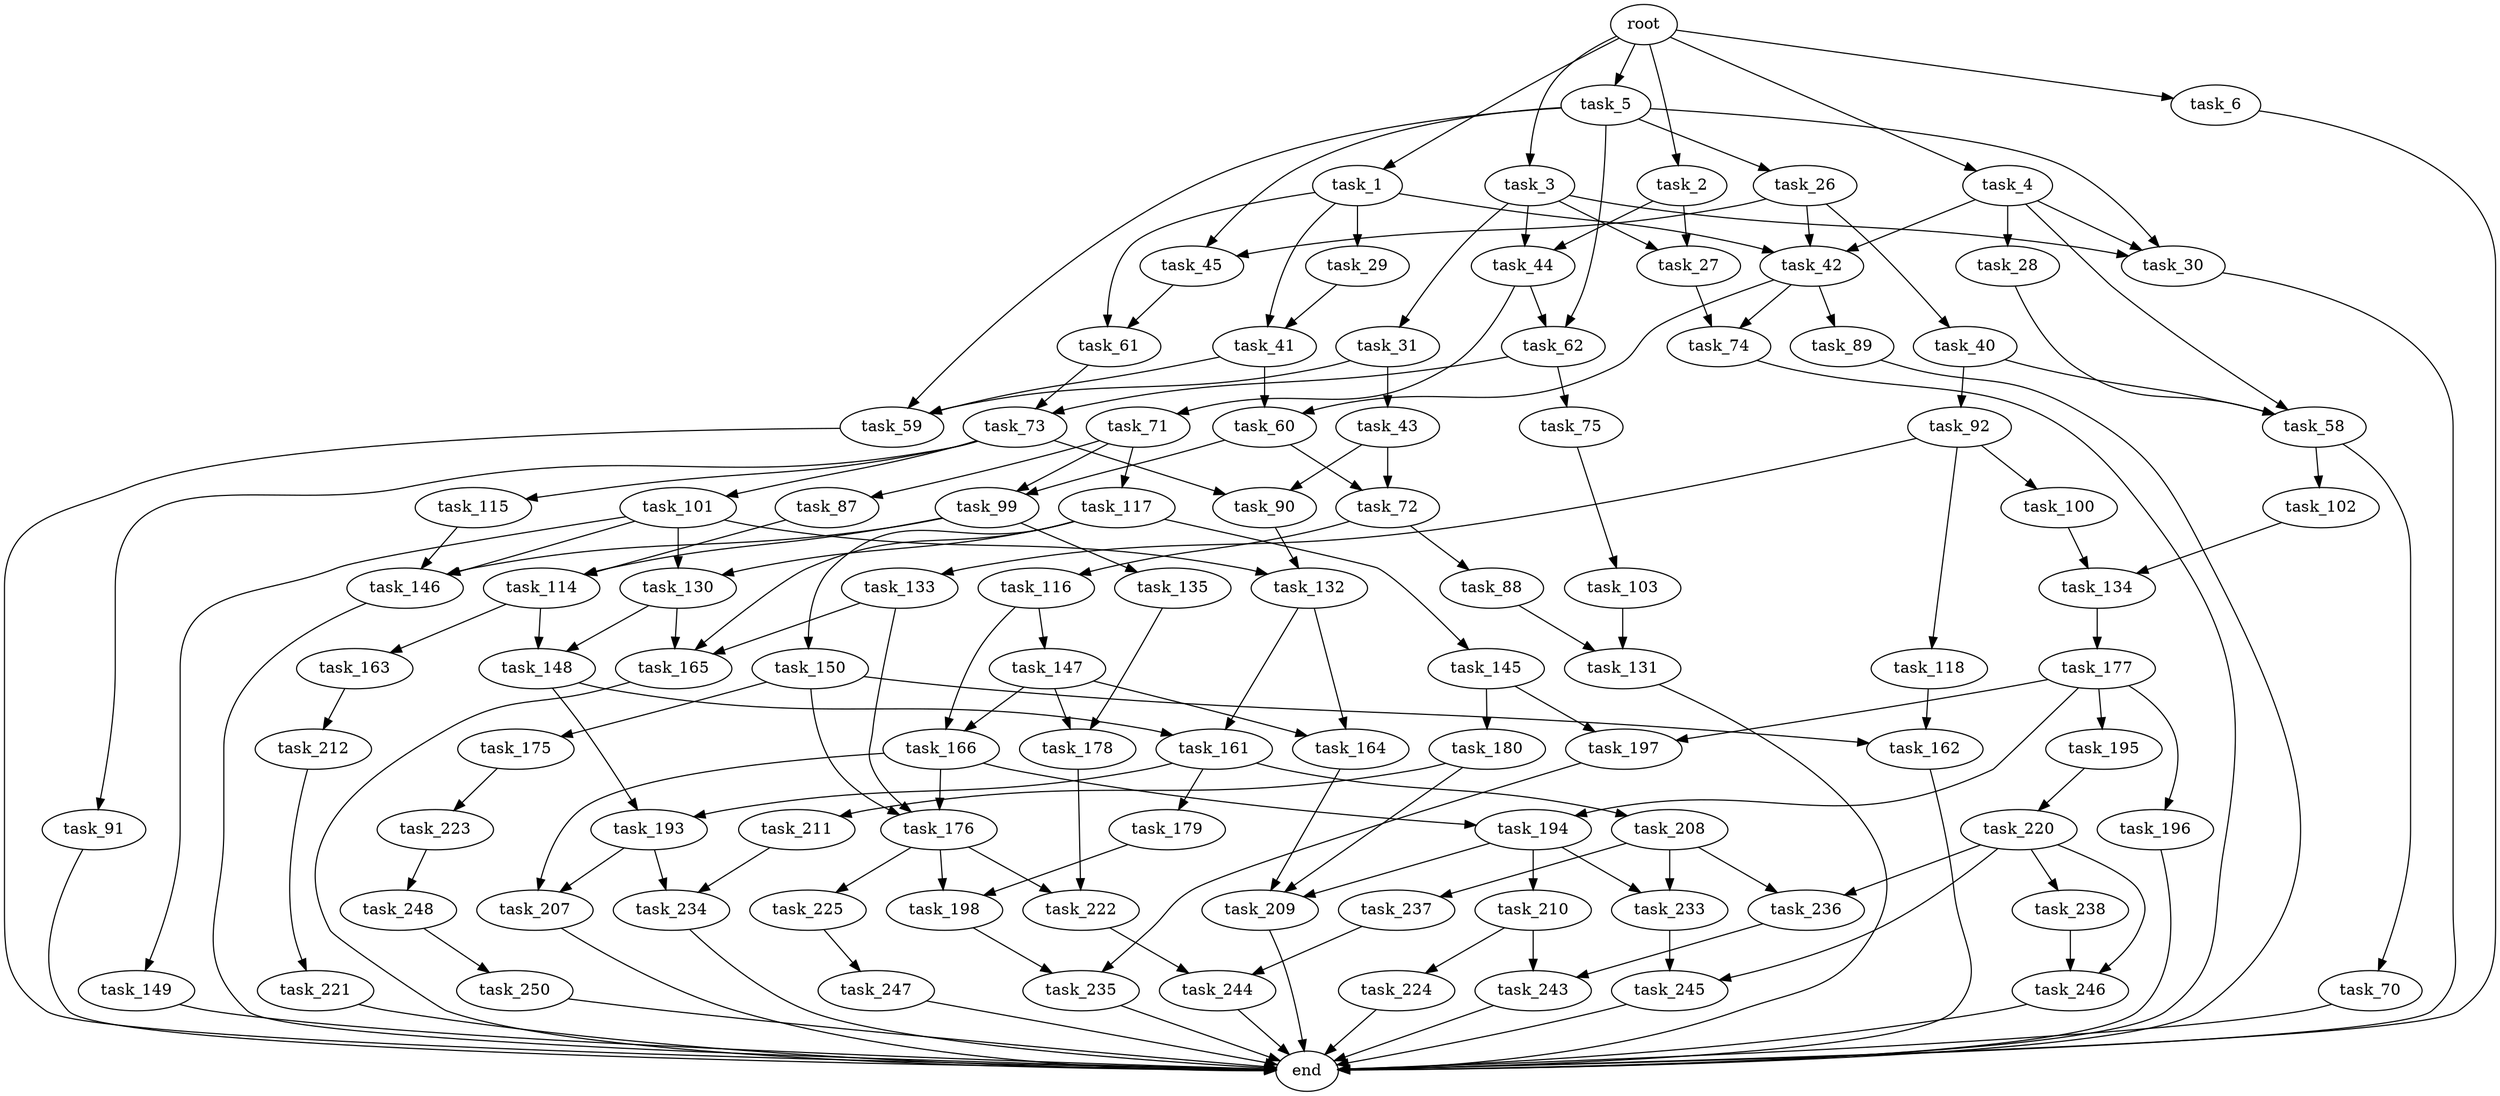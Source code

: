 digraph G {
  root [size="0.000000"];
  task_1 [size="68719476736.000000"];
  task_2 [size="1073741824000.000000"];
  task_3 [size="33806508396.000000"];
  task_4 [size="411701175325.000000"];
  task_5 [size="155556530114.000000"];
  task_6 [size="15747530431.000000"];
  task_26 [size="47557944259.000000"];
  task_27 [size="92542516335.000000"];
  task_28 [size="294978961105.000000"];
  task_29 [size="48764398454.000000"];
  task_30 [size="132959508731.000000"];
  task_31 [size="42566399455.000000"];
  task_40 [size="231928233984.000000"];
  task_41 [size="53680157333.000000"];
  task_42 [size="4791145017.000000"];
  task_43 [size="246356736648.000000"];
  task_44 [size="140966096604.000000"];
  task_45 [size="28991029248.000000"];
  task_58 [size="1073741824000.000000"];
  task_59 [size="28991029248.000000"];
  task_60 [size="3065182138.000000"];
  task_61 [size="473797362588.000000"];
  task_62 [size="1170809968406.000000"];
  task_70 [size="496119102512.000000"];
  task_71 [size="28991029248.000000"];
  task_72 [size="10946084870.000000"];
  task_73 [size="782757789696.000000"];
  task_74 [size="368293445632.000000"];
  task_75 [size="9649099970.000000"];
  task_87 [size="692505940492.000000"];
  task_88 [size="1073741824000.000000"];
  task_89 [size="28991029248.000000"];
  task_90 [size="28991029248.000000"];
  task_91 [size="6288300039.000000"];
  task_92 [size="9791806204.000000"];
  task_99 [size="6788463979.000000"];
  task_100 [size="18897253158.000000"];
  task_101 [size="124620317983.000000"];
  task_102 [size="255082329488.000000"];
  task_103 [size="8589934592.000000"];
  task_114 [size="318375950.000000"];
  task_115 [size="376052749821.000000"];
  task_116 [size="38453140214.000000"];
  task_117 [size="104233989034.000000"];
  task_118 [size="61869173394.000000"];
  task_130 [size="54265373238.000000"];
  task_131 [size="134217728000.000000"];
  task_132 [size="8941451837.000000"];
  task_133 [size="10763885487.000000"];
  task_134 [size="4478531342.000000"];
  task_135 [size="782757789696.000000"];
  task_145 [size="368293445632.000000"];
  task_146 [size="134217728000.000000"];
  task_147 [size="672665523436.000000"];
  task_148 [size="739358641972.000000"];
  task_149 [size="13244464127.000000"];
  task_150 [size="438122915296.000000"];
  task_161 [size="1072135694072.000000"];
  task_162 [size="116904469666.000000"];
  task_163 [size="368293445632.000000"];
  task_164 [size="21328510520.000000"];
  task_165 [size="28991029248.000000"];
  task_166 [size="171131422006.000000"];
  task_175 [size="210127805285.000000"];
  task_176 [size="5927437891.000000"];
  task_177 [size="567439586322.000000"];
  task_178 [size="1177210970.000000"];
  task_179 [size="549755813888.000000"];
  task_180 [size="15656249478.000000"];
  task_193 [size="368293445632.000000"];
  task_194 [size="11507759871.000000"];
  task_195 [size="720865044691.000000"];
  task_196 [size="101588523059.000000"];
  task_197 [size="33139638100.000000"];
  task_198 [size="7696074111.000000"];
  task_207 [size="549755813888.000000"];
  task_208 [size="22710750567.000000"];
  task_209 [size="8523385325.000000"];
  task_210 [size="368293445632.000000"];
  task_211 [size="549755813888.000000"];
  task_212 [size="28991029248.000000"];
  task_220 [size="231928233984.000000"];
  task_221 [size="6220993153.000000"];
  task_222 [size="1004189803240.000000"];
  task_223 [size="574797178612.000000"];
  task_224 [size="231928233984.000000"];
  task_225 [size="1880577108.000000"];
  task_233 [size="134217728000.000000"];
  task_234 [size="26070204819.000000"];
  task_235 [size="42985581928.000000"];
  task_236 [size="1073741824000.000000"];
  task_237 [size="368293445632.000000"];
  task_238 [size="5205126263.000000"];
  task_243 [size="8589934592.000000"];
  task_244 [size="41008526916.000000"];
  task_245 [size="6680554249.000000"];
  task_246 [size="20033739598.000000"];
  task_247 [size="2849591098.000000"];
  task_248 [size="2042681535.000000"];
  task_250 [size="8589934592.000000"];
  end [size="0.000000"];

  root -> task_1 [size="1.000000"];
  root -> task_2 [size="1.000000"];
  root -> task_3 [size="1.000000"];
  root -> task_4 [size="1.000000"];
  root -> task_5 [size="1.000000"];
  root -> task_6 [size="1.000000"];
  task_1 -> task_29 [size="134217728.000000"];
  task_1 -> task_41 [size="134217728.000000"];
  task_1 -> task_42 [size="134217728.000000"];
  task_1 -> task_61 [size="134217728.000000"];
  task_2 -> task_27 [size="838860800.000000"];
  task_2 -> task_44 [size="838860800.000000"];
  task_3 -> task_27 [size="679477248.000000"];
  task_3 -> task_30 [size="679477248.000000"];
  task_3 -> task_31 [size="679477248.000000"];
  task_3 -> task_44 [size="679477248.000000"];
  task_4 -> task_28 [size="301989888.000000"];
  task_4 -> task_30 [size="301989888.000000"];
  task_4 -> task_42 [size="301989888.000000"];
  task_4 -> task_58 [size="301989888.000000"];
  task_5 -> task_26 [size="209715200.000000"];
  task_5 -> task_30 [size="209715200.000000"];
  task_5 -> task_45 [size="209715200.000000"];
  task_5 -> task_59 [size="209715200.000000"];
  task_5 -> task_62 [size="209715200.000000"];
  task_6 -> end [size="1.000000"];
  task_26 -> task_40 [size="838860800.000000"];
  task_26 -> task_42 [size="838860800.000000"];
  task_26 -> task_45 [size="838860800.000000"];
  task_27 -> task_74 [size="75497472.000000"];
  task_28 -> task_58 [size="209715200.000000"];
  task_29 -> task_41 [size="75497472.000000"];
  task_30 -> end [size="1.000000"];
  task_31 -> task_43 [size="33554432.000000"];
  task_31 -> task_59 [size="33554432.000000"];
  task_40 -> task_58 [size="301989888.000000"];
  task_40 -> task_92 [size="301989888.000000"];
  task_41 -> task_59 [size="838860800.000000"];
  task_41 -> task_60 [size="838860800.000000"];
  task_42 -> task_60 [size="134217728.000000"];
  task_42 -> task_74 [size="134217728.000000"];
  task_42 -> task_89 [size="134217728.000000"];
  task_43 -> task_72 [size="301989888.000000"];
  task_43 -> task_90 [size="301989888.000000"];
  task_44 -> task_62 [size="134217728.000000"];
  task_44 -> task_71 [size="134217728.000000"];
  task_45 -> task_61 [size="75497472.000000"];
  task_58 -> task_70 [size="838860800.000000"];
  task_58 -> task_102 [size="838860800.000000"];
  task_59 -> end [size="1.000000"];
  task_60 -> task_72 [size="75497472.000000"];
  task_60 -> task_99 [size="75497472.000000"];
  task_61 -> task_73 [size="536870912.000000"];
  task_62 -> task_73 [size="838860800.000000"];
  task_62 -> task_75 [size="838860800.000000"];
  task_70 -> end [size="1.000000"];
  task_71 -> task_87 [size="75497472.000000"];
  task_71 -> task_99 [size="75497472.000000"];
  task_71 -> task_117 [size="75497472.000000"];
  task_72 -> task_88 [size="301989888.000000"];
  task_72 -> task_116 [size="301989888.000000"];
  task_73 -> task_90 [size="679477248.000000"];
  task_73 -> task_91 [size="679477248.000000"];
  task_73 -> task_101 [size="679477248.000000"];
  task_73 -> task_115 [size="679477248.000000"];
  task_74 -> end [size="1.000000"];
  task_75 -> task_103 [size="838860800.000000"];
  task_87 -> task_114 [size="679477248.000000"];
  task_88 -> task_131 [size="838860800.000000"];
  task_89 -> end [size="1.000000"];
  task_90 -> task_132 [size="75497472.000000"];
  task_91 -> end [size="1.000000"];
  task_92 -> task_100 [size="301989888.000000"];
  task_92 -> task_118 [size="301989888.000000"];
  task_92 -> task_133 [size="301989888.000000"];
  task_99 -> task_114 [size="838860800.000000"];
  task_99 -> task_135 [size="838860800.000000"];
  task_99 -> task_146 [size="838860800.000000"];
  task_100 -> task_134 [size="838860800.000000"];
  task_101 -> task_130 [size="134217728.000000"];
  task_101 -> task_132 [size="134217728.000000"];
  task_101 -> task_146 [size="134217728.000000"];
  task_101 -> task_149 [size="134217728.000000"];
  task_102 -> task_134 [size="411041792.000000"];
  task_103 -> task_131 [size="33554432.000000"];
  task_114 -> task_148 [size="33554432.000000"];
  task_114 -> task_163 [size="33554432.000000"];
  task_115 -> task_146 [size="301989888.000000"];
  task_116 -> task_147 [size="33554432.000000"];
  task_116 -> task_166 [size="33554432.000000"];
  task_117 -> task_130 [size="209715200.000000"];
  task_117 -> task_145 [size="209715200.000000"];
  task_117 -> task_150 [size="209715200.000000"];
  task_117 -> task_165 [size="209715200.000000"];
  task_118 -> task_162 [size="209715200.000000"];
  task_130 -> task_148 [size="75497472.000000"];
  task_130 -> task_165 [size="75497472.000000"];
  task_131 -> end [size="1.000000"];
  task_132 -> task_161 [size="301989888.000000"];
  task_132 -> task_164 [size="301989888.000000"];
  task_133 -> task_165 [size="411041792.000000"];
  task_133 -> task_176 [size="411041792.000000"];
  task_134 -> task_177 [size="75497472.000000"];
  task_135 -> task_178 [size="679477248.000000"];
  task_145 -> task_180 [size="411041792.000000"];
  task_145 -> task_197 [size="411041792.000000"];
  task_146 -> end [size="1.000000"];
  task_147 -> task_164 [size="838860800.000000"];
  task_147 -> task_166 [size="838860800.000000"];
  task_147 -> task_178 [size="838860800.000000"];
  task_148 -> task_161 [size="679477248.000000"];
  task_148 -> task_193 [size="679477248.000000"];
  task_149 -> end [size="1.000000"];
  task_150 -> task_162 [size="838860800.000000"];
  task_150 -> task_175 [size="838860800.000000"];
  task_150 -> task_176 [size="838860800.000000"];
  task_161 -> task_179 [size="838860800.000000"];
  task_161 -> task_193 [size="838860800.000000"];
  task_161 -> task_208 [size="838860800.000000"];
  task_162 -> end [size="1.000000"];
  task_163 -> task_212 [size="411041792.000000"];
  task_164 -> task_209 [size="536870912.000000"];
  task_165 -> end [size="1.000000"];
  task_166 -> task_176 [size="536870912.000000"];
  task_166 -> task_194 [size="536870912.000000"];
  task_166 -> task_207 [size="536870912.000000"];
  task_175 -> task_223 [size="209715200.000000"];
  task_176 -> task_198 [size="209715200.000000"];
  task_176 -> task_222 [size="209715200.000000"];
  task_176 -> task_225 [size="209715200.000000"];
  task_177 -> task_194 [size="411041792.000000"];
  task_177 -> task_195 [size="411041792.000000"];
  task_177 -> task_196 [size="411041792.000000"];
  task_177 -> task_197 [size="411041792.000000"];
  task_178 -> task_222 [size="33554432.000000"];
  task_179 -> task_198 [size="536870912.000000"];
  task_180 -> task_209 [size="536870912.000000"];
  task_180 -> task_211 [size="536870912.000000"];
  task_193 -> task_207 [size="411041792.000000"];
  task_193 -> task_234 [size="411041792.000000"];
  task_194 -> task_209 [size="209715200.000000"];
  task_194 -> task_210 [size="209715200.000000"];
  task_194 -> task_233 [size="209715200.000000"];
  task_195 -> task_220 [size="536870912.000000"];
  task_196 -> end [size="1.000000"];
  task_197 -> task_235 [size="536870912.000000"];
  task_198 -> task_235 [size="301989888.000000"];
  task_207 -> end [size="1.000000"];
  task_208 -> task_233 [size="536870912.000000"];
  task_208 -> task_236 [size="536870912.000000"];
  task_208 -> task_237 [size="536870912.000000"];
  task_209 -> end [size="1.000000"];
  task_210 -> task_224 [size="411041792.000000"];
  task_210 -> task_243 [size="411041792.000000"];
  task_211 -> task_234 [size="536870912.000000"];
  task_212 -> task_221 [size="75497472.000000"];
  task_220 -> task_236 [size="301989888.000000"];
  task_220 -> task_238 [size="301989888.000000"];
  task_220 -> task_245 [size="301989888.000000"];
  task_220 -> task_246 [size="301989888.000000"];
  task_221 -> end [size="1.000000"];
  task_222 -> task_244 [size="838860800.000000"];
  task_223 -> task_248 [size="536870912.000000"];
  task_224 -> end [size="1.000000"];
  task_225 -> task_247 [size="209715200.000000"];
  task_233 -> task_245 [size="209715200.000000"];
  task_234 -> end [size="1.000000"];
  task_235 -> end [size="1.000000"];
  task_236 -> task_243 [size="838860800.000000"];
  task_237 -> task_244 [size="411041792.000000"];
  task_238 -> task_246 [size="134217728.000000"];
  task_243 -> end [size="1.000000"];
  task_244 -> end [size="1.000000"];
  task_245 -> end [size="1.000000"];
  task_246 -> end [size="1.000000"];
  task_247 -> end [size="1.000000"];
  task_248 -> task_250 [size="33554432.000000"];
  task_250 -> end [size="1.000000"];
}
